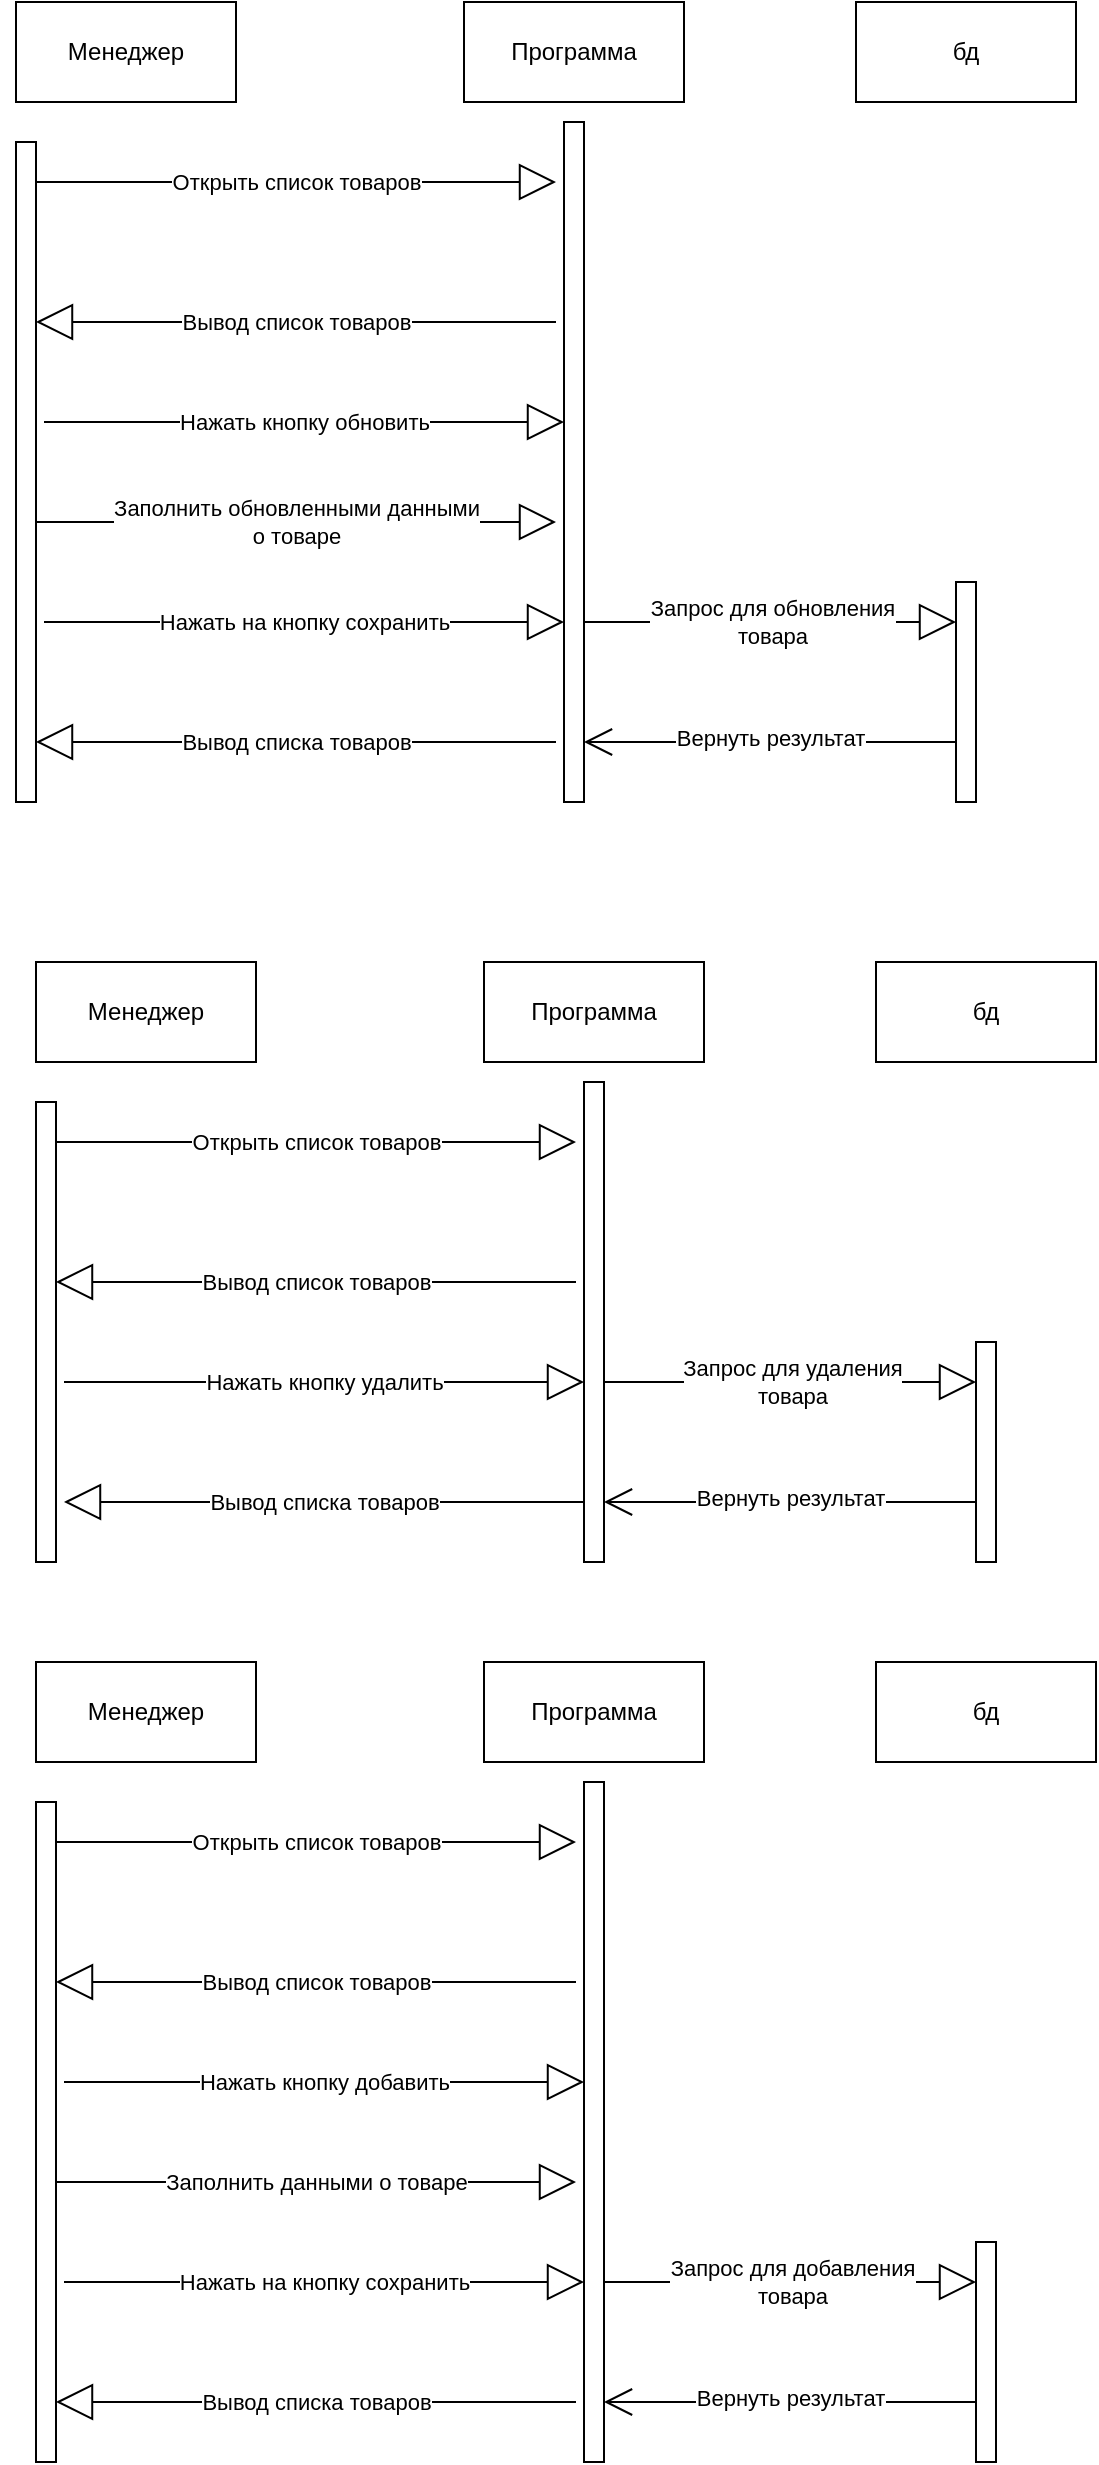 <mxfile version="24.4.4" type="device">
  <diagram name="Page-1" id="Sj2x6cW2y5JQ7Eo2TBlC">
    <mxGraphModel dx="1369" dy="1387" grid="1" gridSize="10" guides="1" tooltips="1" connect="1" arrows="1" fold="1" page="1" pageScale="1" pageWidth="827" pageHeight="1169" math="0" shadow="0">
      <root>
        <mxCell id="0" />
        <mxCell id="1" parent="0" />
        <mxCell id="gwOjxGkQuXVdQYi5bwYu-252" value="Менеджер" style="html=1;whiteSpace=wrap;" vertex="1" parent="1">
          <mxGeometry x="30" y="40" width="110" height="50" as="geometry" />
        </mxCell>
        <mxCell id="gwOjxGkQuXVdQYi5bwYu-253" value="" style="html=1;points=[[0,0,0,0,5],[0,1,0,0,-5],[1,0,0,0,5],[1,1,0,0,-5]];perimeter=orthogonalPerimeter;outlineConnect=0;targetShapes=umlLifeline;portConstraint=eastwest;newEdgeStyle={&quot;curved&quot;:0,&quot;rounded&quot;:0};" vertex="1" parent="1">
          <mxGeometry x="30" y="110" width="10" height="330" as="geometry" />
        </mxCell>
        <mxCell id="gwOjxGkQuXVdQYi5bwYu-254" value="Программа" style="html=1;whiteSpace=wrap;" vertex="1" parent="1">
          <mxGeometry x="254" y="40" width="110" height="50" as="geometry" />
        </mxCell>
        <mxCell id="gwOjxGkQuXVdQYi5bwYu-255" value="бд" style="html=1;whiteSpace=wrap;" vertex="1" parent="1">
          <mxGeometry x="450" y="40" width="110" height="50" as="geometry" />
        </mxCell>
        <mxCell id="gwOjxGkQuXVdQYi5bwYu-256" value="Открыть список товаров" style="endArrow=block;endSize=16;endFill=0;html=1;rounded=0;" edge="1" parent="1">
          <mxGeometry width="160" relative="1" as="geometry">
            <mxPoint x="40" y="130" as="sourcePoint" />
            <mxPoint x="300" y="130" as="targetPoint" />
          </mxGeometry>
        </mxCell>
        <mxCell id="gwOjxGkQuXVdQYi5bwYu-257" value="" style="html=1;points=[[0,0,0,0,5],[0,1,0,0,-5],[1,0,0,0,5],[1,1,0,0,-5]];perimeter=orthogonalPerimeter;outlineConnect=0;targetShapes=umlLifeline;portConstraint=eastwest;newEdgeStyle={&quot;curved&quot;:0,&quot;rounded&quot;:0};" vertex="1" parent="1">
          <mxGeometry x="304" y="100" width="10" height="340" as="geometry" />
        </mxCell>
        <mxCell id="gwOjxGkQuXVdQYi5bwYu-258" value="" style="html=1;points=[[0,0,0,0,5],[0,1,0,0,-5],[1,0,0,0,5],[1,1,0,0,-5]];perimeter=orthogonalPerimeter;outlineConnect=0;targetShapes=umlLifeline;portConstraint=eastwest;newEdgeStyle={&quot;curved&quot;:0,&quot;rounded&quot;:0};" vertex="1" parent="1">
          <mxGeometry x="500" y="330" width="10" height="110" as="geometry" />
        </mxCell>
        <mxCell id="gwOjxGkQuXVdQYi5bwYu-259" value="Запрос для обновления&lt;br&gt;товара" style="endArrow=block;endSize=16;endFill=0;html=1;rounded=0;" edge="1" parent="1">
          <mxGeometry x="0.004" width="160" relative="1" as="geometry">
            <mxPoint x="314" y="350" as="sourcePoint" />
            <mxPoint x="500" y="350" as="targetPoint" />
            <mxPoint as="offset" />
          </mxGeometry>
        </mxCell>
        <mxCell id="gwOjxGkQuXVdQYi5bwYu-260" value="" style="endArrow=open;endFill=1;endSize=12;html=1;rounded=0;" edge="1" parent="1" target="gwOjxGkQuXVdQYi5bwYu-257">
          <mxGeometry width="160" relative="1" as="geometry">
            <mxPoint x="500" y="410" as="sourcePoint" />
            <mxPoint x="40" y="410" as="targetPoint" />
          </mxGeometry>
        </mxCell>
        <mxCell id="gwOjxGkQuXVdQYi5bwYu-261" value="Вернуть результат" style="edgeLabel;html=1;align=center;verticalAlign=middle;resizable=0;points=[];" vertex="1" connectable="0" parent="gwOjxGkQuXVdQYi5bwYu-260">
          <mxGeometry x="0.006" y="-2" relative="1" as="geometry">
            <mxPoint as="offset" />
          </mxGeometry>
        </mxCell>
        <mxCell id="gwOjxGkQuXVdQYi5bwYu-262" value="Вывод списка товаров" style="endArrow=block;endSize=16;endFill=0;html=1;rounded=0;" edge="1" parent="1">
          <mxGeometry width="160" relative="1" as="geometry">
            <mxPoint x="300" y="410" as="sourcePoint" />
            <mxPoint x="40" y="410.0" as="targetPoint" />
            <mxPoint as="offset" />
          </mxGeometry>
        </mxCell>
        <mxCell id="gwOjxGkQuXVdQYi5bwYu-263" value="Вывод список товаров" style="endArrow=block;endSize=16;endFill=0;html=1;rounded=0;" edge="1" parent="1" target="gwOjxGkQuXVdQYi5bwYu-253">
          <mxGeometry width="160" relative="1" as="geometry">
            <mxPoint x="300" y="200" as="sourcePoint" />
            <mxPoint x="350" y="200" as="targetPoint" />
            <mxPoint as="offset" />
          </mxGeometry>
        </mxCell>
        <mxCell id="gwOjxGkQuXVdQYi5bwYu-264" value="Нажать кнопку обновить" style="endArrow=block;endSize=16;endFill=0;html=1;rounded=0;" edge="1" parent="1">
          <mxGeometry width="160" relative="1" as="geometry">
            <mxPoint x="44" y="250" as="sourcePoint" />
            <mxPoint x="304" y="250" as="targetPoint" />
          </mxGeometry>
        </mxCell>
        <mxCell id="gwOjxGkQuXVdQYi5bwYu-265" value="Заполнить обновленными данными&lt;br&gt;о товаре" style="endArrow=block;endSize=16;endFill=0;html=1;rounded=0;" edge="1" parent="1">
          <mxGeometry width="160" relative="1" as="geometry">
            <mxPoint x="40" y="300" as="sourcePoint" />
            <mxPoint x="300" y="300" as="targetPoint" />
          </mxGeometry>
        </mxCell>
        <mxCell id="gwOjxGkQuXVdQYi5bwYu-266" value="Нажать на кнопку сохранить" style="endArrow=block;endSize=16;endFill=0;html=1;rounded=0;" edge="1" parent="1">
          <mxGeometry width="160" relative="1" as="geometry">
            <mxPoint x="44" y="350" as="sourcePoint" />
            <mxPoint x="304" y="350" as="targetPoint" />
          </mxGeometry>
        </mxCell>
        <mxCell id="gwOjxGkQuXVdQYi5bwYu-268" value="Менеджер" style="html=1;whiteSpace=wrap;" vertex="1" parent="1">
          <mxGeometry x="40" y="870" width="110" height="50" as="geometry" />
        </mxCell>
        <mxCell id="gwOjxGkQuXVdQYi5bwYu-269" value="" style="html=1;points=[[0,0,0,0,5],[0,1,0,0,-5],[1,0,0,0,5],[1,1,0,0,-5]];perimeter=orthogonalPerimeter;outlineConnect=0;targetShapes=umlLifeline;portConstraint=eastwest;newEdgeStyle={&quot;curved&quot;:0,&quot;rounded&quot;:0};" vertex="1" parent="1">
          <mxGeometry x="40" y="940" width="10" height="330" as="geometry" />
        </mxCell>
        <mxCell id="gwOjxGkQuXVdQYi5bwYu-270" value="Программа" style="html=1;whiteSpace=wrap;" vertex="1" parent="1">
          <mxGeometry x="264" y="870" width="110" height="50" as="geometry" />
        </mxCell>
        <mxCell id="gwOjxGkQuXVdQYi5bwYu-271" value="бд" style="html=1;whiteSpace=wrap;" vertex="1" parent="1">
          <mxGeometry x="460" y="870" width="110" height="50" as="geometry" />
        </mxCell>
        <mxCell id="gwOjxGkQuXVdQYi5bwYu-272" value="Открыть список товаров" style="endArrow=block;endSize=16;endFill=0;html=1;rounded=0;" edge="1" parent="1">
          <mxGeometry width="160" relative="1" as="geometry">
            <mxPoint x="50" y="960" as="sourcePoint" />
            <mxPoint x="310" y="960" as="targetPoint" />
          </mxGeometry>
        </mxCell>
        <mxCell id="gwOjxGkQuXVdQYi5bwYu-273" value="" style="html=1;points=[[0,0,0,0,5],[0,1,0,0,-5],[1,0,0,0,5],[1,1,0,0,-5]];perimeter=orthogonalPerimeter;outlineConnect=0;targetShapes=umlLifeline;portConstraint=eastwest;newEdgeStyle={&quot;curved&quot;:0,&quot;rounded&quot;:0};" vertex="1" parent="1">
          <mxGeometry x="314" y="930" width="10" height="340" as="geometry" />
        </mxCell>
        <mxCell id="gwOjxGkQuXVdQYi5bwYu-274" value="" style="html=1;points=[[0,0,0,0,5],[0,1,0,0,-5],[1,0,0,0,5],[1,1,0,0,-5]];perimeter=orthogonalPerimeter;outlineConnect=0;targetShapes=umlLifeline;portConstraint=eastwest;newEdgeStyle={&quot;curved&quot;:0,&quot;rounded&quot;:0};" vertex="1" parent="1">
          <mxGeometry x="510" y="1160" width="10" height="110" as="geometry" />
        </mxCell>
        <mxCell id="gwOjxGkQuXVdQYi5bwYu-275" value="Запрос для добавления&lt;br&gt;товара" style="endArrow=block;endSize=16;endFill=0;html=1;rounded=0;" edge="1" parent="1">
          <mxGeometry x="0.004" width="160" relative="1" as="geometry">
            <mxPoint x="324" y="1180" as="sourcePoint" />
            <mxPoint x="510" y="1180" as="targetPoint" />
            <mxPoint as="offset" />
          </mxGeometry>
        </mxCell>
        <mxCell id="gwOjxGkQuXVdQYi5bwYu-276" value="" style="endArrow=open;endFill=1;endSize=12;html=1;rounded=0;" edge="1" parent="1" target="gwOjxGkQuXVdQYi5bwYu-273">
          <mxGeometry width="160" relative="1" as="geometry">
            <mxPoint x="510" y="1240" as="sourcePoint" />
            <mxPoint x="50" y="1240" as="targetPoint" />
          </mxGeometry>
        </mxCell>
        <mxCell id="gwOjxGkQuXVdQYi5bwYu-277" value="Вернуть результат" style="edgeLabel;html=1;align=center;verticalAlign=middle;resizable=0;points=[];" vertex="1" connectable="0" parent="gwOjxGkQuXVdQYi5bwYu-276">
          <mxGeometry x="0.006" y="-2" relative="1" as="geometry">
            <mxPoint as="offset" />
          </mxGeometry>
        </mxCell>
        <mxCell id="gwOjxGkQuXVdQYi5bwYu-278" value="Вывод списка товаров" style="endArrow=block;endSize=16;endFill=0;html=1;rounded=0;" edge="1" parent="1">
          <mxGeometry width="160" relative="1" as="geometry">
            <mxPoint x="310" y="1240" as="sourcePoint" />
            <mxPoint x="50" y="1240" as="targetPoint" />
            <mxPoint as="offset" />
          </mxGeometry>
        </mxCell>
        <mxCell id="gwOjxGkQuXVdQYi5bwYu-279" value="Вывод список товаров" style="endArrow=block;endSize=16;endFill=0;html=1;rounded=0;" edge="1" parent="1" target="gwOjxGkQuXVdQYi5bwYu-269">
          <mxGeometry width="160" relative="1" as="geometry">
            <mxPoint x="310" y="1030" as="sourcePoint" />
            <mxPoint x="360" y="1030" as="targetPoint" />
            <mxPoint as="offset" />
          </mxGeometry>
        </mxCell>
        <mxCell id="gwOjxGkQuXVdQYi5bwYu-280" value="Нажать кнопку добавить" style="endArrow=block;endSize=16;endFill=0;html=1;rounded=0;" edge="1" parent="1">
          <mxGeometry width="160" relative="1" as="geometry">
            <mxPoint x="54" y="1080" as="sourcePoint" />
            <mxPoint x="314" y="1080" as="targetPoint" />
          </mxGeometry>
        </mxCell>
        <mxCell id="gwOjxGkQuXVdQYi5bwYu-281" value="Заполнить данными о товаре" style="endArrow=block;endSize=16;endFill=0;html=1;rounded=0;" edge="1" parent="1">
          <mxGeometry width="160" relative="1" as="geometry">
            <mxPoint x="50" y="1130" as="sourcePoint" />
            <mxPoint x="310" y="1130" as="targetPoint" />
          </mxGeometry>
        </mxCell>
        <mxCell id="gwOjxGkQuXVdQYi5bwYu-282" value="Нажать на кнопку сохранить" style="endArrow=block;endSize=16;endFill=0;html=1;rounded=0;" edge="1" parent="1">
          <mxGeometry width="160" relative="1" as="geometry">
            <mxPoint x="54" y="1180" as="sourcePoint" />
            <mxPoint x="314" y="1180" as="targetPoint" />
          </mxGeometry>
        </mxCell>
        <mxCell id="gwOjxGkQuXVdQYi5bwYu-283" value="Менеджер" style="html=1;whiteSpace=wrap;" vertex="1" parent="1">
          <mxGeometry x="40" y="520" width="110" height="50" as="geometry" />
        </mxCell>
        <mxCell id="gwOjxGkQuXVdQYi5bwYu-284" value="" style="html=1;points=[[0,0,0,0,5],[0,1,0,0,-5],[1,0,0,0,5],[1,1,0,0,-5]];perimeter=orthogonalPerimeter;outlineConnect=0;targetShapes=umlLifeline;portConstraint=eastwest;newEdgeStyle={&quot;curved&quot;:0,&quot;rounded&quot;:0};" vertex="1" parent="1">
          <mxGeometry x="40" y="590" width="10" height="230" as="geometry" />
        </mxCell>
        <mxCell id="gwOjxGkQuXVdQYi5bwYu-285" value="Программа" style="html=1;whiteSpace=wrap;" vertex="1" parent="1">
          <mxGeometry x="264" y="520" width="110" height="50" as="geometry" />
        </mxCell>
        <mxCell id="gwOjxGkQuXVdQYi5bwYu-286" value="бд" style="html=1;whiteSpace=wrap;" vertex="1" parent="1">
          <mxGeometry x="460" y="520" width="110" height="50" as="geometry" />
        </mxCell>
        <mxCell id="gwOjxGkQuXVdQYi5bwYu-287" value="Открыть список товаров" style="endArrow=block;endSize=16;endFill=0;html=1;rounded=0;" edge="1" parent="1">
          <mxGeometry width="160" relative="1" as="geometry">
            <mxPoint x="50" y="610" as="sourcePoint" />
            <mxPoint x="310" y="610" as="targetPoint" />
          </mxGeometry>
        </mxCell>
        <mxCell id="gwOjxGkQuXVdQYi5bwYu-288" value="" style="html=1;points=[[0,0,0,0,5],[0,1,0,0,-5],[1,0,0,0,5],[1,1,0,0,-5]];perimeter=orthogonalPerimeter;outlineConnect=0;targetShapes=umlLifeline;portConstraint=eastwest;newEdgeStyle={&quot;curved&quot;:0,&quot;rounded&quot;:0};" vertex="1" parent="1">
          <mxGeometry x="314" y="580" width="10" height="240" as="geometry" />
        </mxCell>
        <mxCell id="gwOjxGkQuXVdQYi5bwYu-289" value="" style="html=1;points=[[0,0,0,0,5],[0,1,0,0,-5],[1,0,0,0,5],[1,1,0,0,-5]];perimeter=orthogonalPerimeter;outlineConnect=0;targetShapes=umlLifeline;portConstraint=eastwest;newEdgeStyle={&quot;curved&quot;:0,&quot;rounded&quot;:0};" vertex="1" parent="1">
          <mxGeometry x="510" y="710" width="10" height="110" as="geometry" />
        </mxCell>
        <mxCell id="gwOjxGkQuXVdQYi5bwYu-290" value="Запрос для удаления&lt;br&gt;товара" style="endArrow=block;endSize=16;endFill=0;html=1;rounded=0;" edge="1" parent="1">
          <mxGeometry x="0.004" width="160" relative="1" as="geometry">
            <mxPoint x="324" y="730" as="sourcePoint" />
            <mxPoint x="510" y="730" as="targetPoint" />
            <mxPoint as="offset" />
          </mxGeometry>
        </mxCell>
        <mxCell id="gwOjxGkQuXVdQYi5bwYu-291" value="" style="endArrow=open;endFill=1;endSize=12;html=1;rounded=0;" edge="1" parent="1">
          <mxGeometry width="160" relative="1" as="geometry">
            <mxPoint x="510" y="790" as="sourcePoint" />
            <mxPoint x="324" y="790" as="targetPoint" />
          </mxGeometry>
        </mxCell>
        <mxCell id="gwOjxGkQuXVdQYi5bwYu-292" value="Вернуть результат" style="edgeLabel;html=1;align=center;verticalAlign=middle;resizable=0;points=[];" vertex="1" connectable="0" parent="gwOjxGkQuXVdQYi5bwYu-291">
          <mxGeometry x="0.006" y="-2" relative="1" as="geometry">
            <mxPoint as="offset" />
          </mxGeometry>
        </mxCell>
        <mxCell id="gwOjxGkQuXVdQYi5bwYu-293" value="Вывод списка товаров" style="endArrow=block;endSize=16;endFill=0;html=1;rounded=0;" edge="1" parent="1">
          <mxGeometry width="160" relative="1" as="geometry">
            <mxPoint x="314" y="790" as="sourcePoint" />
            <mxPoint x="54" y="790.0" as="targetPoint" />
            <mxPoint as="offset" />
          </mxGeometry>
        </mxCell>
        <mxCell id="gwOjxGkQuXVdQYi5bwYu-294" value="Вывод список товаров" style="endArrow=block;endSize=16;endFill=0;html=1;rounded=0;" edge="1" parent="1" target="gwOjxGkQuXVdQYi5bwYu-284">
          <mxGeometry width="160" relative="1" as="geometry">
            <mxPoint x="310" y="680" as="sourcePoint" />
            <mxPoint x="360" y="680" as="targetPoint" />
            <mxPoint as="offset" />
          </mxGeometry>
        </mxCell>
        <mxCell id="gwOjxGkQuXVdQYi5bwYu-295" value="Нажать кнопку удалить" style="endArrow=block;endSize=16;endFill=0;html=1;rounded=0;" edge="1" parent="1">
          <mxGeometry width="160" relative="1" as="geometry">
            <mxPoint x="54" y="730" as="sourcePoint" />
            <mxPoint x="314" y="730" as="targetPoint" />
          </mxGeometry>
        </mxCell>
      </root>
    </mxGraphModel>
  </diagram>
</mxfile>
